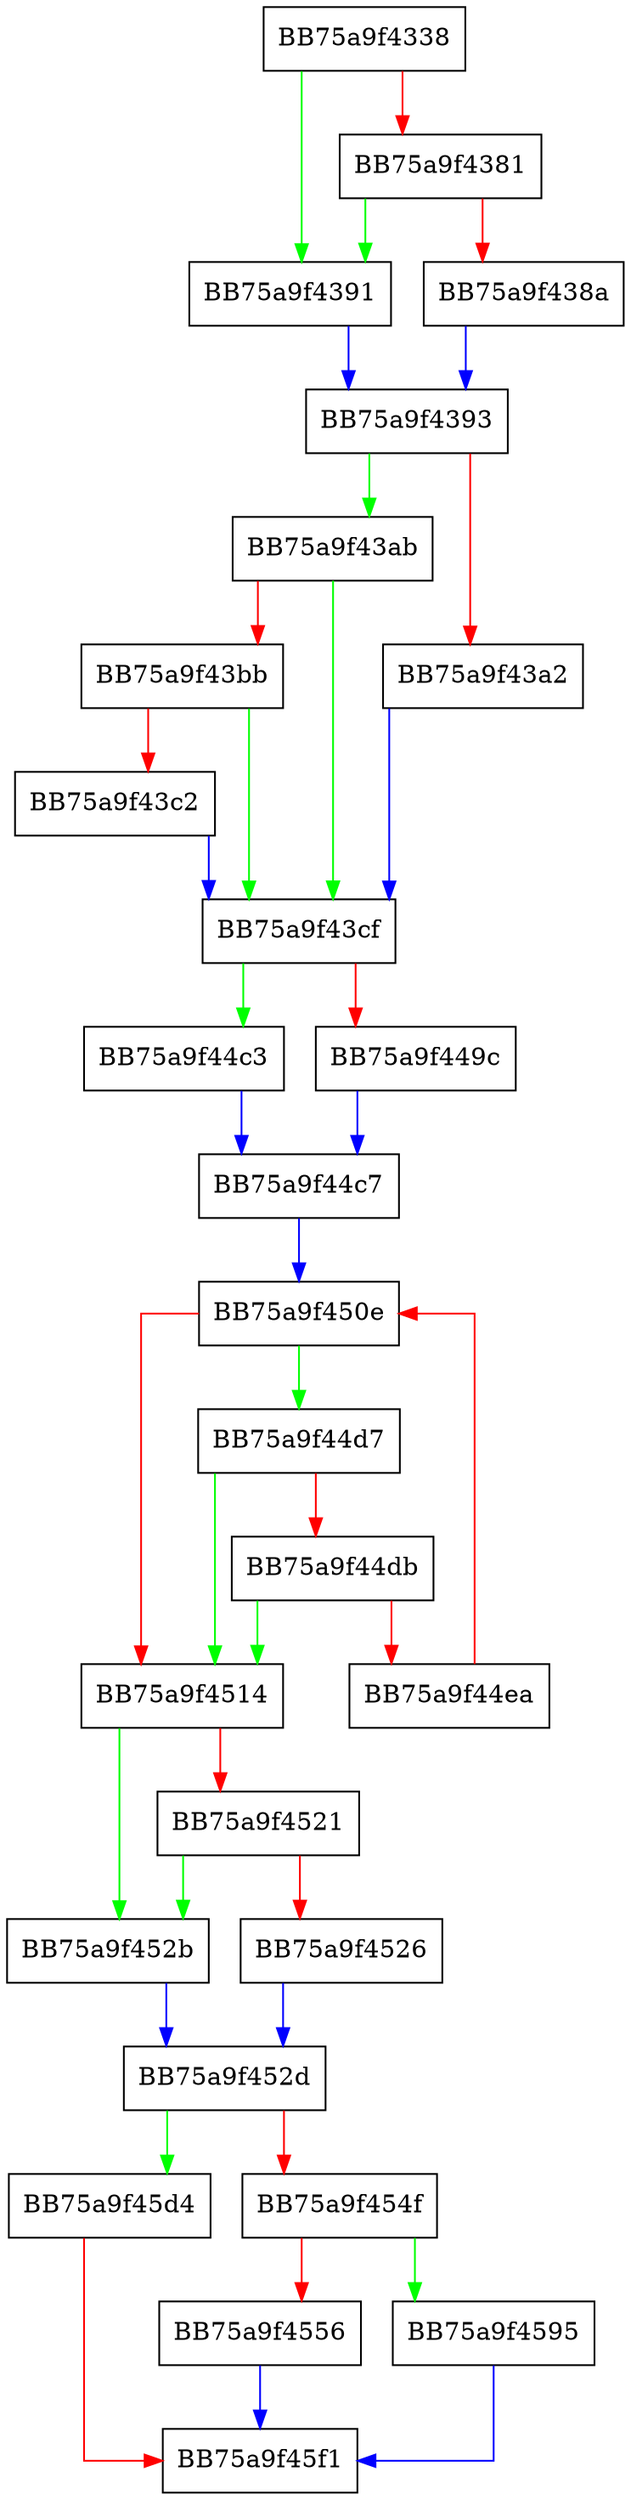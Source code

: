 digraph _Fput {
  node [shape="box"];
  graph [splines=ortho];
  BB75a9f4338 -> BB75a9f4391 [color="green"];
  BB75a9f4338 -> BB75a9f4381 [color="red"];
  BB75a9f4381 -> BB75a9f4391 [color="green"];
  BB75a9f4381 -> BB75a9f438a [color="red"];
  BB75a9f438a -> BB75a9f4393 [color="blue"];
  BB75a9f4391 -> BB75a9f4393 [color="blue"];
  BB75a9f4393 -> BB75a9f43ab [color="green"];
  BB75a9f4393 -> BB75a9f43a2 [color="red"];
  BB75a9f43a2 -> BB75a9f43cf [color="blue"];
  BB75a9f43ab -> BB75a9f43cf [color="green"];
  BB75a9f43ab -> BB75a9f43bb [color="red"];
  BB75a9f43bb -> BB75a9f43cf [color="green"];
  BB75a9f43bb -> BB75a9f43c2 [color="red"];
  BB75a9f43c2 -> BB75a9f43cf [color="blue"];
  BB75a9f43cf -> BB75a9f44c3 [color="green"];
  BB75a9f43cf -> BB75a9f449c [color="red"];
  BB75a9f449c -> BB75a9f44c7 [color="blue"];
  BB75a9f44c3 -> BB75a9f44c7 [color="blue"];
  BB75a9f44c7 -> BB75a9f450e [color="blue"];
  BB75a9f44d7 -> BB75a9f4514 [color="green"];
  BB75a9f44d7 -> BB75a9f44db [color="red"];
  BB75a9f44db -> BB75a9f4514 [color="green"];
  BB75a9f44db -> BB75a9f44ea [color="red"];
  BB75a9f44ea -> BB75a9f450e [color="red"];
  BB75a9f450e -> BB75a9f44d7 [color="green"];
  BB75a9f450e -> BB75a9f4514 [color="red"];
  BB75a9f4514 -> BB75a9f452b [color="green"];
  BB75a9f4514 -> BB75a9f4521 [color="red"];
  BB75a9f4521 -> BB75a9f452b [color="green"];
  BB75a9f4521 -> BB75a9f4526 [color="red"];
  BB75a9f4526 -> BB75a9f452d [color="blue"];
  BB75a9f452b -> BB75a9f452d [color="blue"];
  BB75a9f452d -> BB75a9f45d4 [color="green"];
  BB75a9f452d -> BB75a9f454f [color="red"];
  BB75a9f454f -> BB75a9f4595 [color="green"];
  BB75a9f454f -> BB75a9f4556 [color="red"];
  BB75a9f4556 -> BB75a9f45f1 [color="blue"];
  BB75a9f4595 -> BB75a9f45f1 [color="blue"];
  BB75a9f45d4 -> BB75a9f45f1 [color="red"];
}